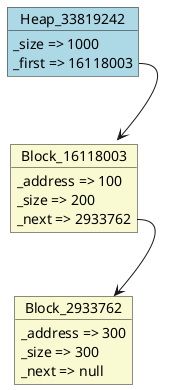 @startuml object
object Heap_33819242#LightBlue {
  _size => 1000
  _first => 16118003
}
object Block_16118003#LightGoldenRodYellow {
  _address => 100
  _size => 200
  _next => 2933762
}
object Block_2933762#LightGoldenRodYellow {
  _address => 300
  _size => 300
  _next => null
}
Block_16118003::_next --> Block_2933762
Heap_33819242::_first --> Block_16118003
@enduml
